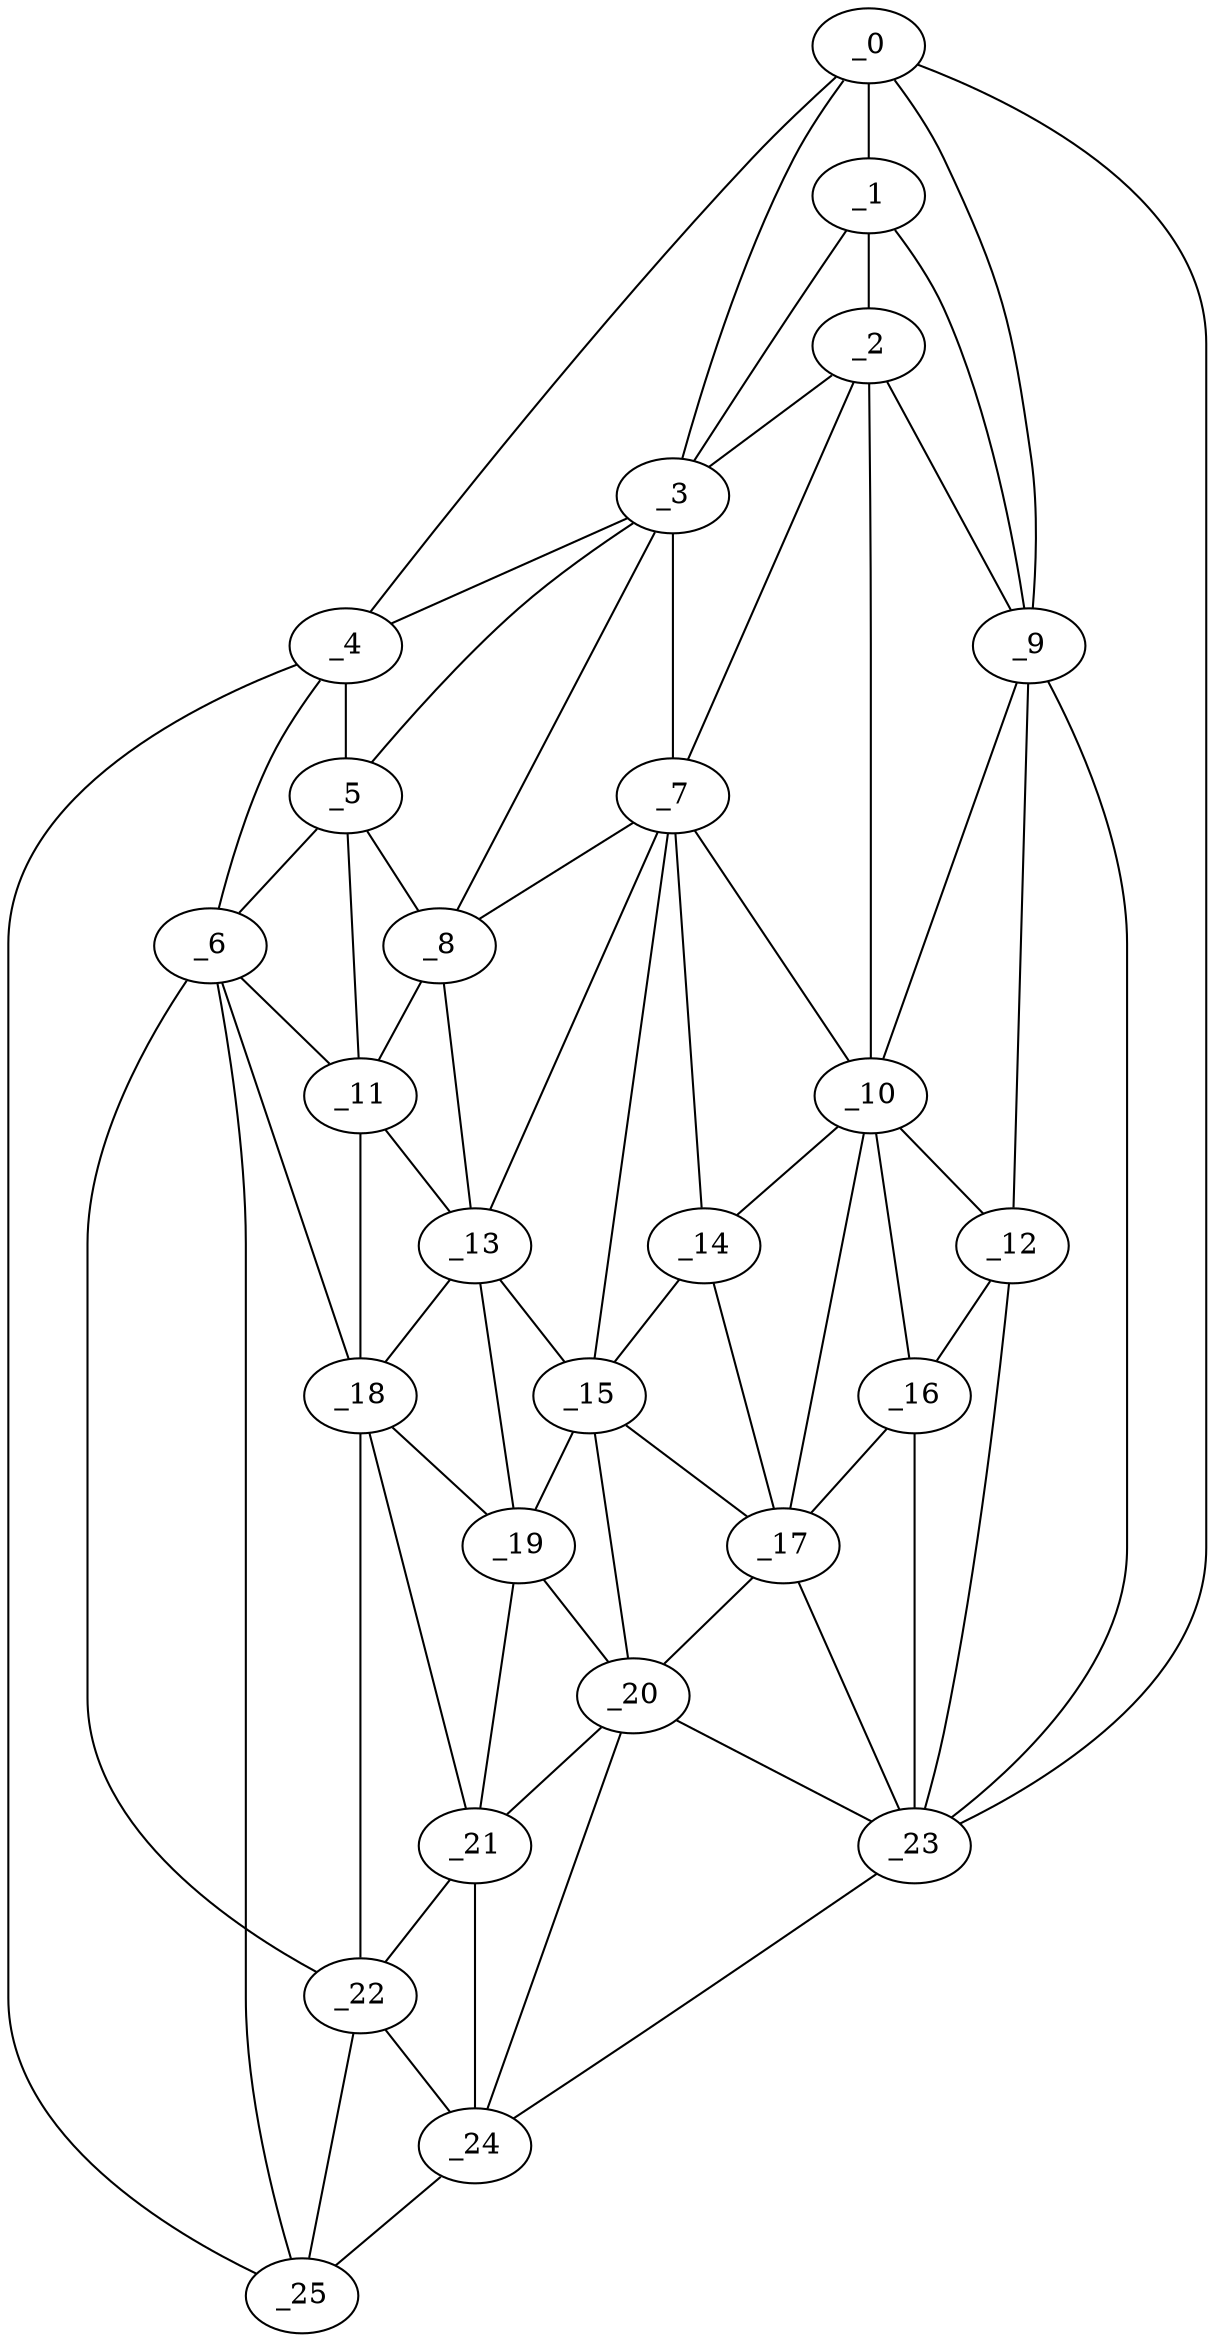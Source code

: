 graph "obj28__90.gxl" {
	_0	 [x=45,
		y=10];
	_1	 [x=56,
		y=12];
	_0 -- _1	 [valence=2];
	_3	 [x=66,
		y=64];
	_0 -- _3	 [valence=1];
	_4	 [x=67,
		y=89];
	_0 -- _4	 [valence=1];
	_9	 [x=80,
		y=11];
	_0 -- _9	 [valence=1];
	_23	 [x=126,
		y=2];
	_0 -- _23	 [valence=1];
	_2	 [x=65,
		y=14];
	_1 -- _2	 [valence=2];
	_1 -- _3	 [valence=2];
	_1 -- _9	 [valence=2];
	_2 -- _3	 [valence=1];
	_7	 [x=77,
		y=55];
	_2 -- _7	 [valence=2];
	_2 -- _9	 [valence=2];
	_10	 [x=81,
		y=30];
	_2 -- _10	 [valence=2];
	_3 -- _4	 [valence=2];
	_5	 [x=71,
		y=78];
	_3 -- _5	 [valence=1];
	_3 -- _7	 [valence=2];
	_8	 [x=77,
		y=67];
	_3 -- _8	 [valence=2];
	_4 -- _5	 [valence=1];
	_6	 [x=73,
		y=90];
	_4 -- _6	 [valence=1];
	_25	 [x=126,
		y=103];
	_4 -- _25	 [valence=1];
	_5 -- _6	 [valence=2];
	_5 -- _8	 [valence=1];
	_11	 [x=81,
		y=80];
	_5 -- _11	 [valence=2];
	_6 -- _11	 [valence=1];
	_18	 [x=103,
		y=77];
	_6 -- _18	 [valence=2];
	_22	 [x=120,
		y=92];
	_6 -- _22	 [valence=2];
	_6 -- _25	 [valence=2];
	_7 -- _8	 [valence=1];
	_7 -- _10	 [valence=2];
	_13	 [x=86,
		y=62];
	_7 -- _13	 [valence=2];
	_14	 [x=87,
		y=46];
	_7 -- _14	 [valence=2];
	_15	 [x=90,
		y=53];
	_7 -- _15	 [valence=2];
	_8 -- _11	 [valence=1];
	_8 -- _13	 [valence=2];
	_9 -- _10	 [valence=2];
	_12	 [x=84,
		y=13];
	_9 -- _12	 [valence=2];
	_9 -- _23	 [valence=1];
	_10 -- _12	 [valence=1];
	_10 -- _14	 [valence=2];
	_16	 [x=92,
		y=24];
	_10 -- _16	 [valence=2];
	_17	 [x=97,
		y=31];
	_10 -- _17	 [valence=2];
	_11 -- _13	 [valence=2];
	_11 -- _18	 [valence=1];
	_12 -- _16	 [valence=1];
	_12 -- _23	 [valence=2];
	_13 -- _15	 [valence=1];
	_13 -- _18	 [valence=1];
	_19	 [x=108,
		y=61];
	_13 -- _19	 [valence=2];
	_14 -- _15	 [valence=1];
	_14 -- _17	 [valence=1];
	_15 -- _17	 [valence=1];
	_15 -- _19	 [valence=1];
	_20	 [x=114,
		y=58];
	_15 -- _20	 [valence=2];
	_16 -- _17	 [valence=1];
	_16 -- _23	 [valence=2];
	_17 -- _20	 [valence=2];
	_17 -- _23	 [valence=1];
	_18 -- _19	 [valence=2];
	_21	 [x=114,
		y=63];
	_18 -- _21	 [valence=2];
	_18 -- _22	 [valence=2];
	_19 -- _20	 [valence=2];
	_19 -- _21	 [valence=2];
	_20 -- _21	 [valence=2];
	_20 -- _23	 [valence=2];
	_24	 [x=126,
		y=97];
	_20 -- _24	 [valence=2];
	_21 -- _22	 [valence=2];
	_21 -- _24	 [valence=1];
	_22 -- _24	 [valence=2];
	_22 -- _25	 [valence=1];
	_23 -- _24	 [valence=1];
	_24 -- _25	 [valence=1];
}
